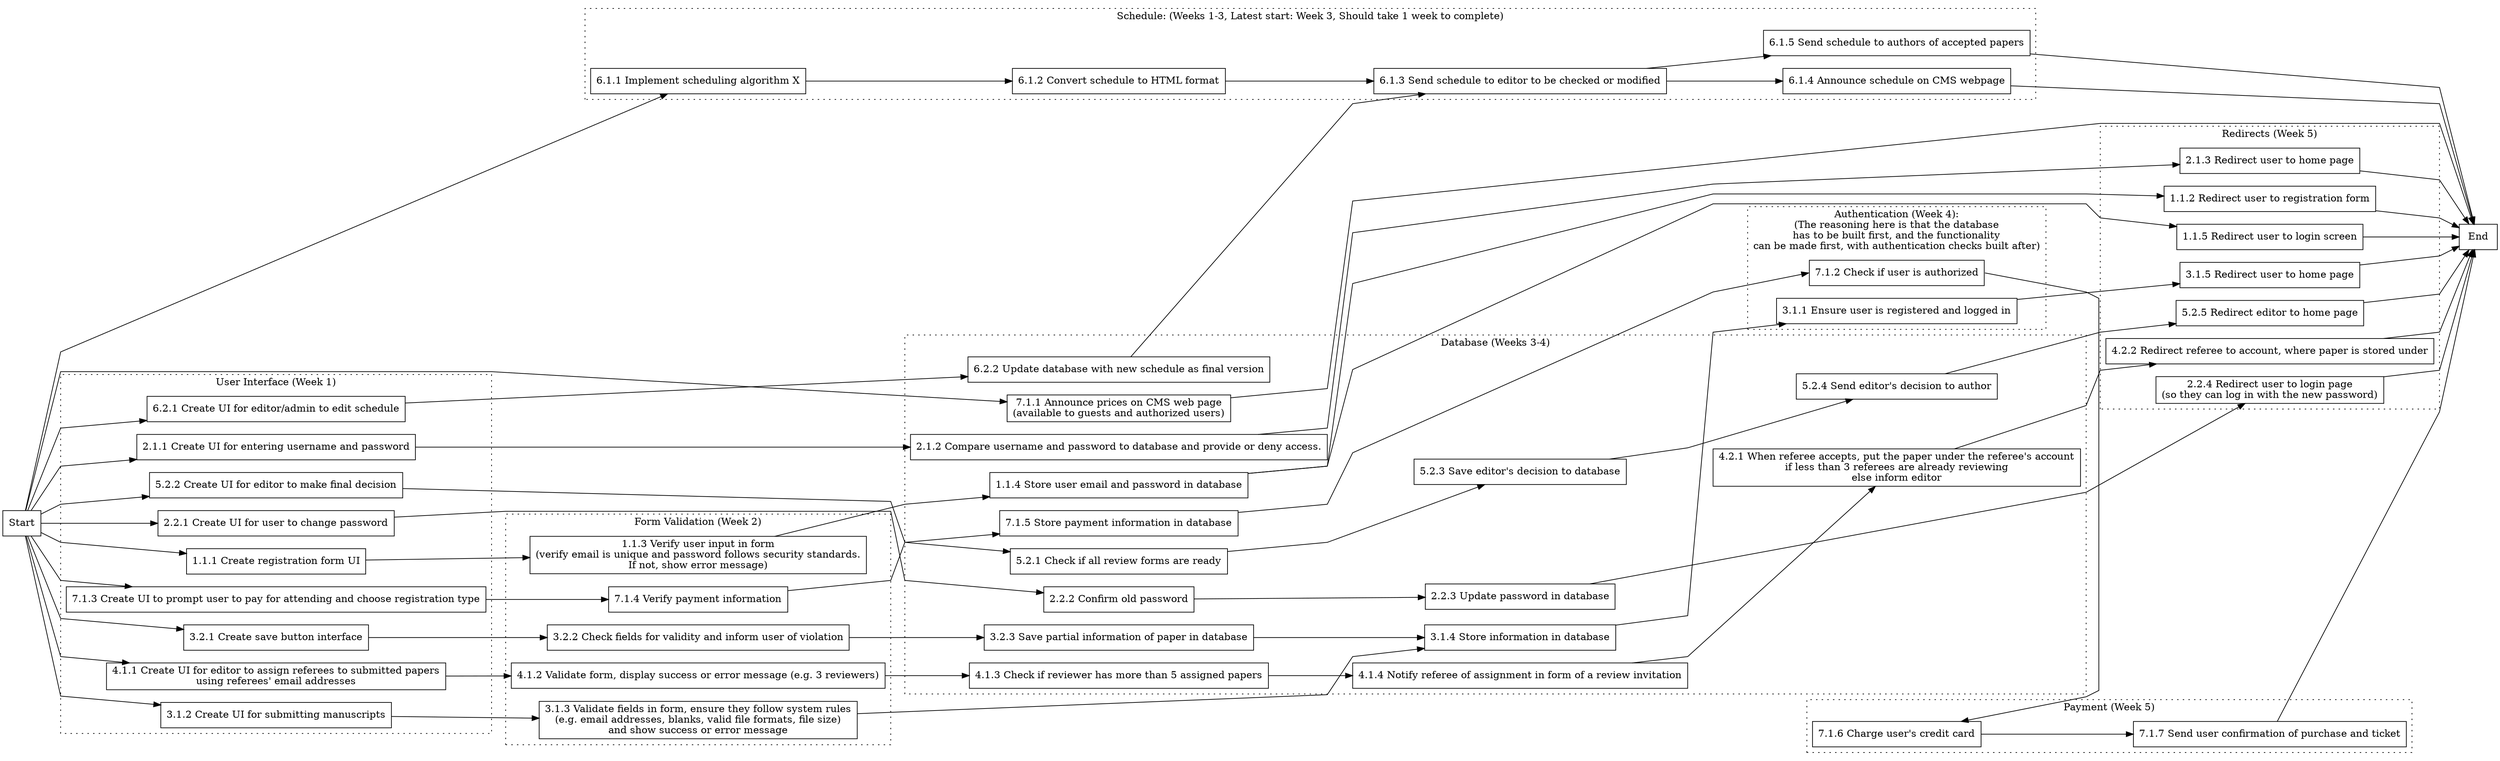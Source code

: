 digraph {
    rankdir=LR;
    node [ shape=rect ]
    splines=polyline


    subgraph cluster_authentication {
        graph[style=dotted]
        label="Authentication (Week 4):\n(The reasoning here is that the database\nhas to be built first, and the functionality\ncan be made first, with authentication checks built after)"
        311 [label="3.1.1 Ensure user is registered and logged in"]
        712 [label="7.1.2 Check if user is authorized"]
    }

    subgraph cluster_ui {
        graph[style=dotted]
        label="User Interface (Week 1)"
        111 [label="1.1.1 Create registration form UI"]
        211 [label="2.1.1 Create UI for entering username and password"]
        221 [label="2.2.1 Create UI for user to change password"]
        312 [label="3.1.2 Create UI for submitting manuscripts"]
        321 [label="3.2.1 Create save button interface"]
        411 [label="4.1.1 Create UI for editor to assign referees to submitted papers\nusing referees' email addresses"]
        522 [label="5.2.2 Create UI for editor to make final decision"]
        621 [label="6.2.1 Create UI for editor/admin to edit schedule"]
        713 [label="7.1.3 Create UI to prompt user to pay for attending and choose registration type"]
    }


    subgraph cluster_redirect {
        graph[style=dotted]
        label="Redirects (Week 5)"
        112 [label="1.1.2 Redirect user to registration form"]
        115 [label="1.1.5 Redirect user to login screen"]
        213 [label="2.1.3 Redirect user to home page"]
        224 [label="2.2.4 Redirect user to login page\n(so they can log in with the new password)"]
        315 [label="3.1.5 Redirect user to home page"]
        422 [label="4.2.2 Redirect referee to account, where paper is stored under"]
        525 [label="5.2.5 Redirect editor to home page"]
    }

    subgraph cluster_formvalidation {
        graph[style=dotted]
        label="Form Validation (Week 2)"
        113 [label="1.1.3 Verify user input in form\n(verify email is unique and password follows security standards.\nIf not, show error message)"]
        313 [label="3.1.3 Validate fields in form, ensure they follow system rules\n(e.g. email addresses, blanks, valid file formats, file size)\nand show success or error message"]
        322 [label="3.2.2 Check fields for validity and inform user of violation"]
        412 [label="4.1.2 Validate form, display success or error message (e.g. 3 reviewers)"]
        714 [label="7.1.4 Verify payment information"]
    }

    #subgraph cluster_notification {
    #    graph[style=dotted]
    #    label="Notifications (Week 5)"
    #}

    subgraph cluster_database {
        graph[style=dotted]
        label="Database (Weeks 3-4)"
        114 [label="1.1.4 Store user email and password in database"]
        212 [label="2.1.2 Compare username and password to database and provide or deny access."]
        323 [label="3.2.3 Save partial information of paper in database"]
        222 [label="2.2.2 Confirm old password"]
        223 [label="2.2.3 Update password in database"]
        314 [label="3.1.4 Store information in database"]
        413 [label="4.1.3 Check if reviewer has more than 5 assigned papers"]
        421 [label="4.2.1 When referee accepts, put the paper under the referee's account\nif less than 3 referees are already reviewing\nelse inform editor"]
    414 [label="4.1.4 Notify referee of assignment in form of a review invitation"]
        521 [label="5.2.1 Check if all review forms are ready"]
        523 [label="5.2.3 Save editor's decision to database"]
        622 [label="6.2.2 Update database with new schedule as final version"]
        715 [label="7.1.5 Store payment information in database"]
    524 [label="5.2.4 Send editor's decision to author"]
        711 [label="7.1.1 Announce prices on CMS web page\n(available to guests and authorized users)"]
    }

    subgraph cluster_schedule {
        graph[style=dotted]
        label="Schedule: (Weeks 1-3, Latest start: Week 3, Should take 1 week to complete)"
        611 [label="6.1.1 Implement scheduling algorithm X"]
        612 [label="6.1.2 Convert schedule to HTML format"]
        613 [label="6.1.3 Send schedule to editor to be checked or modified"]
        614 [label="6.1.4 Announce schedule on CMS webpage"]
        615 [label="6.1.5 Send schedule to authors of accepted papers"]
    }

    subgraph cluster_payment {
        graph[style=dotted]
        label="Payment (Week 5)"
        716 [label="7.1.6 Charge user's credit card"]
    717 [label="7.1.7 Send user confirmation of purchase and ticket"]
    }


    Start -> 611 -> 612 -> 613 -> 614 -> End
    613 -> 615 -> End
    Start -> 111 -> 113 -> 114 -> 112 -> End
    114 -> 115 -> End
    Start -> 211 -> 212 -> 213 -> End
    Start -> 221 -> 222 -> 223 -> 224 -> End
    Start -> 312 -> 313 -> 314 -> 311 -> 315 -> End
    Start -> 321 -> 322 -> 323 -> 314
    Start -> 522 -> 521 -> 523 -> 524 -> 525 -> End
    Start -> 621 -> 622 -> 613
    Start -> 713 -> 714 -> 715 -> 712:w
    712:e -> 716 -> 717 -> End
    Start -> 411 -> 412 -> 413 -> 414 -> 421 -> 422 -> End
    Start -> 711 -> End





}
